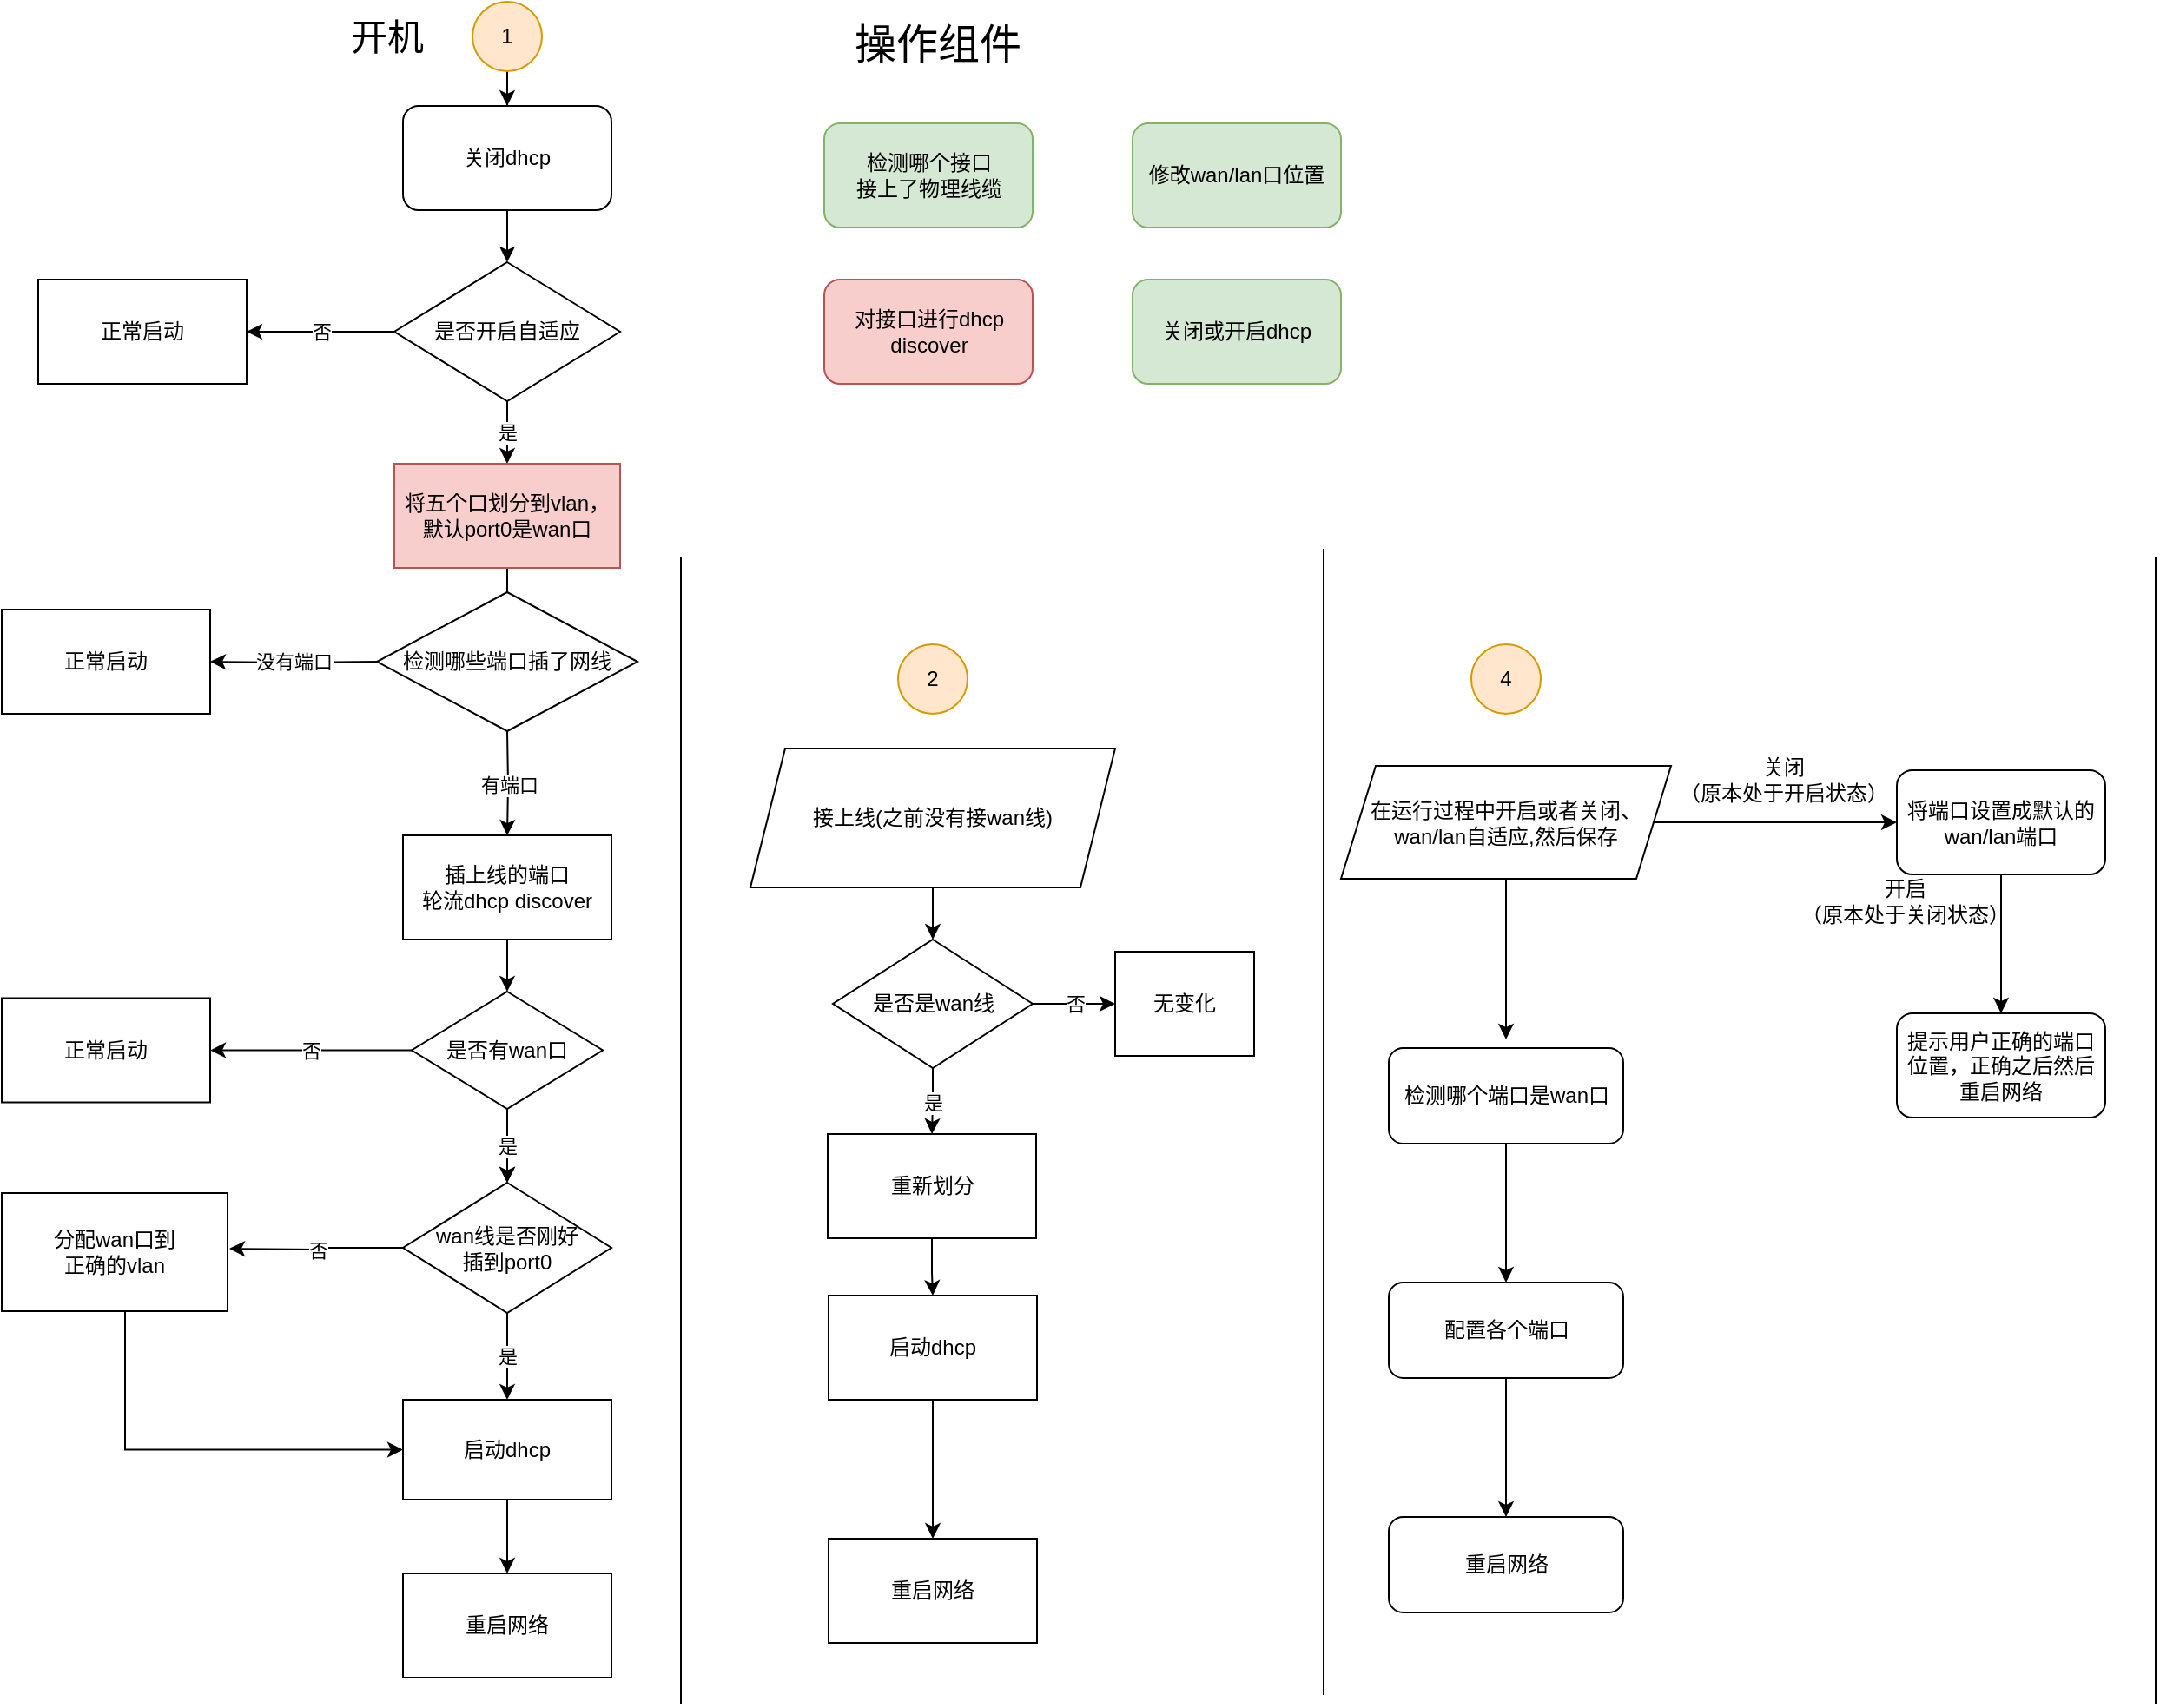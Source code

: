 <mxfile version="14.5.3" type="github">
  <diagram id="fzOOKe-X7RxuKdKewm4T" name="Page-1">
    <mxGraphModel dx="1422" dy="762" grid="1" gridSize="10" guides="1" tooltips="1" connect="1" arrows="1" fold="1" page="1" pageScale="1" pageWidth="827" pageHeight="1169" math="0" shadow="0">
      <root>
        <mxCell id="0" />
        <mxCell id="1" parent="0" />
        <mxCell id="4Y8l2hpSFVfsk3-tke5N-58" value="" style="edgeStyle=orthogonalEdgeStyle;rounded=0;orthogonalLoop=1;jettySize=auto;html=1;" parent="1" source="Tx8io3ER4sLVo9Dx3XCB-16" target="4Y8l2hpSFVfsk3-tke5N-57" edge="1">
          <mxGeometry relative="1" as="geometry" />
        </mxCell>
        <mxCell id="Tx8io3ER4sLVo9Dx3XCB-16" value="接上线(之前没有接wan线)" style="shape=parallelogram;perimeter=parallelogramPerimeter;whiteSpace=wrap;html=1;fixedSize=1;" parent="1" vertex="1">
          <mxGeometry x="451" y="450" width="210" height="80" as="geometry" />
        </mxCell>
        <mxCell id="Tx8io3ER4sLVo9Dx3XCB-25" style="edgeStyle=orthogonalEdgeStyle;rounded=0;orthogonalLoop=1;jettySize=auto;html=1;" parent="1" source="Tx8io3ER4sLVo9Dx3XCB-24" edge="1">
          <mxGeometry relative="1" as="geometry">
            <mxPoint x="886" y="617.5" as="targetPoint" />
          </mxGeometry>
        </mxCell>
        <mxCell id="Tx8io3ER4sLVo9Dx3XCB-31" style="edgeStyle=orthogonalEdgeStyle;rounded=0;orthogonalLoop=1;jettySize=auto;html=1;" parent="1" source="Tx8io3ER4sLVo9Dx3XCB-24" target="Tx8io3ER4sLVo9Dx3XCB-29" edge="1">
          <mxGeometry relative="1" as="geometry" />
        </mxCell>
        <mxCell id="Tx8io3ER4sLVo9Dx3XCB-24" value="在运行过程中开启或者关闭、&lt;br&gt;wan/lan自适应,然后保存" style="shape=parallelogram;perimeter=parallelogramPerimeter;whiteSpace=wrap;html=1;fixedSize=1;" parent="1" vertex="1">
          <mxGeometry x="791" y="460" width="190" height="65" as="geometry" />
        </mxCell>
        <mxCell id="Tx8io3ER4sLVo9Dx3XCB-34" value="" style="edgeStyle=orthogonalEdgeStyle;rounded=0;orthogonalLoop=1;jettySize=auto;html=1;" parent="1" source="Tx8io3ER4sLVo9Dx3XCB-26" target="Tx8io3ER4sLVo9Dx3XCB-33" edge="1">
          <mxGeometry relative="1" as="geometry" />
        </mxCell>
        <mxCell id="Tx8io3ER4sLVo9Dx3XCB-26" value="检测哪个端口是wan口" style="rounded=1;whiteSpace=wrap;html=1;" parent="1" vertex="1">
          <mxGeometry x="818.5" y="622.5" width="135" height="55" as="geometry" />
        </mxCell>
        <mxCell id="Tx8io3ER4sLVo9Dx3XCB-27" value="开启&lt;br&gt;（原本处于关闭状态）" style="text;html=1;strokeColor=none;fillColor=none;align=center;verticalAlign=middle;whiteSpace=wrap;rounded=0;" parent="1" vertex="1">
          <mxGeometry x="1051" y="530" width="130" height="15" as="geometry" />
        </mxCell>
        <mxCell id="Tx8io3ER4sLVo9Dx3XCB-38" value="" style="edgeStyle=orthogonalEdgeStyle;rounded=0;orthogonalLoop=1;jettySize=auto;html=1;" parent="1" source="Tx8io3ER4sLVo9Dx3XCB-29" target="Tx8io3ER4sLVo9Dx3XCB-37" edge="1">
          <mxGeometry relative="1" as="geometry" />
        </mxCell>
        <mxCell id="Tx8io3ER4sLVo9Dx3XCB-29" value="将端口设置成默认的wan/lan端口" style="rounded=1;whiteSpace=wrap;html=1;" parent="1" vertex="1">
          <mxGeometry x="1111" y="462.5" width="120" height="60" as="geometry" />
        </mxCell>
        <mxCell id="Tx8io3ER4sLVo9Dx3XCB-30" value="关闭&lt;br&gt;（原本处于开启状态）" style="text;html=1;strokeColor=none;fillColor=none;align=center;verticalAlign=middle;whiteSpace=wrap;rounded=0;" parent="1" vertex="1">
          <mxGeometry x="981" y="467.5" width="130" as="geometry" />
        </mxCell>
        <mxCell id="Tx8io3ER4sLVo9Dx3XCB-36" value="" style="edgeStyle=orthogonalEdgeStyle;rounded=0;orthogonalLoop=1;jettySize=auto;html=1;" parent="1" source="Tx8io3ER4sLVo9Dx3XCB-33" target="Tx8io3ER4sLVo9Dx3XCB-35" edge="1">
          <mxGeometry relative="1" as="geometry" />
        </mxCell>
        <mxCell id="Tx8io3ER4sLVo9Dx3XCB-33" value="配置各个端口" style="rounded=1;whiteSpace=wrap;html=1;" parent="1" vertex="1">
          <mxGeometry x="818.5" y="757.5" width="135" height="55" as="geometry" />
        </mxCell>
        <mxCell id="Tx8io3ER4sLVo9Dx3XCB-35" value="重启网络" style="rounded=1;whiteSpace=wrap;html=1;" parent="1" vertex="1">
          <mxGeometry x="818.5" y="892.5" width="135" height="55" as="geometry" />
        </mxCell>
        <mxCell id="Tx8io3ER4sLVo9Dx3XCB-37" value="提示用户正确的端口位置，正确之后然后重启网络" style="rounded=1;whiteSpace=wrap;html=1;" parent="1" vertex="1">
          <mxGeometry x="1111" y="602.5" width="120" height="60" as="geometry" />
        </mxCell>
        <mxCell id="4Y8l2hpSFVfsk3-tke5N-11" value="" style="edgeStyle=orthogonalEdgeStyle;rounded=0;orthogonalLoop=1;jettySize=auto;html=1;" parent="1" source="Tx8io3ER4sLVo9Dx3XCB-44" target="4Y8l2hpSFVfsk3-tke5N-9" edge="1">
          <mxGeometry relative="1" as="geometry" />
        </mxCell>
        <mxCell id="Tx8io3ER4sLVo9Dx3XCB-44" value="1" style="ellipse;whiteSpace=wrap;html=1;aspect=fixed;fillColor=#ffe6cc;strokeColor=#d79b00;" parent="1" vertex="1">
          <mxGeometry x="291" y="20" width="40" height="40" as="geometry" />
        </mxCell>
        <mxCell id="Tx8io3ER4sLVo9Dx3XCB-45" value="2" style="ellipse;whiteSpace=wrap;html=1;aspect=fixed;fillColor=#ffe6cc;strokeColor=#d79b00;" parent="1" vertex="1">
          <mxGeometry x="536" y="390" width="40" height="40" as="geometry" />
        </mxCell>
        <mxCell id="Tx8io3ER4sLVo9Dx3XCB-46" value="4" style="ellipse;whiteSpace=wrap;html=1;aspect=fixed;fillColor=#ffe6cc;strokeColor=#d79b00;" parent="1" vertex="1">
          <mxGeometry x="866" y="390" width="40" height="40" as="geometry" />
        </mxCell>
        <mxCell id="Tx8io3ER4sLVo9Dx3XCB-48" value="" style="endArrow=none;html=1;" parent="1" edge="1">
          <mxGeometry width="50" height="50" relative="1" as="geometry">
            <mxPoint x="411" y="1000" as="sourcePoint" />
            <mxPoint x="411" y="340" as="targetPoint" />
          </mxGeometry>
        </mxCell>
        <mxCell id="Tx8io3ER4sLVo9Dx3XCB-49" value="" style="endArrow=none;html=1;" parent="1" edge="1">
          <mxGeometry width="50" height="50" relative="1" as="geometry">
            <mxPoint x="781" y="995" as="sourcePoint" />
            <mxPoint x="781" y="335" as="targetPoint" />
          </mxGeometry>
        </mxCell>
        <mxCell id="Tx8io3ER4sLVo9Dx3XCB-50" value="" style="endArrow=none;html=1;" parent="1" edge="1">
          <mxGeometry width="50" height="50" relative="1" as="geometry">
            <mxPoint x="1260" y="1000" as="sourcePoint" />
            <mxPoint x="1260" y="340" as="targetPoint" />
          </mxGeometry>
        </mxCell>
        <mxCell id="Tx8io3ER4sLVo9Dx3XCB-51" value="操作组件" style="text;html=1;strokeColor=none;fillColor=none;align=center;verticalAlign=middle;whiteSpace=wrap;rounded=0;strokeWidth=1;fontSize=24;" parent="1" vertex="1">
          <mxGeometry x="418.5" y="20" width="280" height="50" as="geometry" />
        </mxCell>
        <mxCell id="4Y8l2hpSFVfsk3-tke5N-1" value="检测哪个接口&lt;br&gt;接上了物理线缆" style="rounded=1;whiteSpace=wrap;html=1;fillColor=#d5e8d4;strokeColor=#82b366;" parent="1" vertex="1">
          <mxGeometry x="493.5" y="90" width="120" height="60" as="geometry" />
        </mxCell>
        <mxCell id="4Y8l2hpSFVfsk3-tke5N-2" value="对接口进行dhcp discover" style="rounded=1;whiteSpace=wrap;html=1;fillColor=#f8cecc;strokeColor=#b85450;" parent="1" vertex="1">
          <mxGeometry x="493.5" y="180" width="120" height="60" as="geometry" />
        </mxCell>
        <mxCell id="4Y8l2hpSFVfsk3-tke5N-3" value="修改wan/lan口位置" style="whiteSpace=wrap;html=1;rounded=1;fillColor=#d5e8d4;strokeColor=#82b366;" parent="1" vertex="1">
          <mxGeometry x="671" y="90" width="120" height="60" as="geometry" />
        </mxCell>
        <mxCell id="4Y8l2hpSFVfsk3-tke5N-5" value="关闭或开启dhcp" style="rounded=1;whiteSpace=wrap;html=1;fillColor=#d5e8d4;strokeColor=#82b366;" parent="1" vertex="1">
          <mxGeometry x="671" y="180" width="120" height="60" as="geometry" />
        </mxCell>
        <mxCell id="4Y8l2hpSFVfsk3-tke5N-13" value="" style="edgeStyle=orthogonalEdgeStyle;rounded=0;orthogonalLoop=1;jettySize=auto;html=1;" parent="1" source="4Y8l2hpSFVfsk3-tke5N-9" target="4Y8l2hpSFVfsk3-tke5N-12" edge="1">
          <mxGeometry relative="1" as="geometry" />
        </mxCell>
        <mxCell id="4Y8l2hpSFVfsk3-tke5N-9" value="关闭dhcp" style="rounded=1;whiteSpace=wrap;html=1;" parent="1" vertex="1">
          <mxGeometry x="251" y="80" width="120" height="60" as="geometry" />
        </mxCell>
        <mxCell id="4Y8l2hpSFVfsk3-tke5N-15" value="否" style="edgeStyle=orthogonalEdgeStyle;rounded=0;orthogonalLoop=1;jettySize=auto;html=1;" parent="1" source="4Y8l2hpSFVfsk3-tke5N-12" target="4Y8l2hpSFVfsk3-tke5N-14" edge="1">
          <mxGeometry relative="1" as="geometry" />
        </mxCell>
        <mxCell id="4Y8l2hpSFVfsk3-tke5N-17" value="是" style="edgeStyle=orthogonalEdgeStyle;rounded=0;orthogonalLoop=1;jettySize=auto;html=1;" parent="1" source="4Y8l2hpSFVfsk3-tke5N-12" target="4Y8l2hpSFVfsk3-tke5N-16" edge="1">
          <mxGeometry relative="1" as="geometry" />
        </mxCell>
        <mxCell id="4Y8l2hpSFVfsk3-tke5N-12" value="是否开启自适应" style="rhombus;whiteSpace=wrap;html=1;" parent="1" vertex="1">
          <mxGeometry x="246" y="170" width="130" height="80" as="geometry" />
        </mxCell>
        <mxCell id="4Y8l2hpSFVfsk3-tke5N-14" value="正常启动" style="whiteSpace=wrap;html=1;" parent="1" vertex="1">
          <mxGeometry x="41" y="180" width="120" height="60" as="geometry" />
        </mxCell>
        <mxCell id="4Y8l2hpSFVfsk3-tke5N-26" value="" style="edgeStyle=orthogonalEdgeStyle;rounded=0;orthogonalLoop=1;jettySize=auto;html=1;" parent="1" source="4Y8l2hpSFVfsk3-tke5N-16" edge="1">
          <mxGeometry relative="1" as="geometry">
            <mxPoint x="311" y="360" as="targetPoint" />
          </mxGeometry>
        </mxCell>
        <mxCell id="4Y8l2hpSFVfsk3-tke5N-16" value="将五个口划分到vlan，默认port0是wan口" style="whiteSpace=wrap;html=1;fillColor=#f8cecc;strokeColor=#b85450;" parent="1" vertex="1">
          <mxGeometry x="246" y="286" width="130" height="60" as="geometry" />
        </mxCell>
        <mxCell id="4Y8l2hpSFVfsk3-tke5N-33" value="没有端口" style="edgeStyle=orthogonalEdgeStyle;rounded=0;orthogonalLoop=1;jettySize=auto;html=1;" parent="1" target="4Y8l2hpSFVfsk3-tke5N-29" edge="1">
          <mxGeometry relative="1" as="geometry">
            <mxPoint x="236" y="400" as="sourcePoint" />
          </mxGeometry>
        </mxCell>
        <mxCell id="4Y8l2hpSFVfsk3-tke5N-36" value="有端口" style="edgeStyle=orthogonalEdgeStyle;rounded=0;orthogonalLoop=1;jettySize=auto;html=1;" parent="1" target="4Y8l2hpSFVfsk3-tke5N-35" edge="1">
          <mxGeometry relative="1" as="geometry">
            <mxPoint x="311" y="440" as="sourcePoint" />
          </mxGeometry>
        </mxCell>
        <mxCell id="4Y8l2hpSFVfsk3-tke5N-28" value="检测哪些端口插了网线" style="rhombus;whiteSpace=wrap;html=1;" parent="1" vertex="1">
          <mxGeometry x="236" y="360" width="150" height="80" as="geometry" />
        </mxCell>
        <mxCell id="4Y8l2hpSFVfsk3-tke5N-29" value="正常启动" style="whiteSpace=wrap;html=1;" parent="1" vertex="1">
          <mxGeometry x="20" y="370" width="120" height="60" as="geometry" />
        </mxCell>
        <mxCell id="4Y8l2hpSFVfsk3-tke5N-53" value="" style="edgeStyle=orthogonalEdgeStyle;rounded=0;orthogonalLoop=1;jettySize=auto;html=1;" parent="1" source="4Y8l2hpSFVfsk3-tke5N-35" target="4Y8l2hpSFVfsk3-tke5N-51" edge="1">
          <mxGeometry relative="1" as="geometry" />
        </mxCell>
        <mxCell id="4Y8l2hpSFVfsk3-tke5N-35" value="插上线的端口&lt;br&gt;轮流dhcp discover" style="rounded=0;whiteSpace=wrap;html=1;" parent="1" vertex="1">
          <mxGeometry x="251" y="500" width="120" height="60" as="geometry" />
        </mxCell>
        <mxCell id="4Y8l2hpSFVfsk3-tke5N-40" value="是" style="edgeStyle=orthogonalEdgeStyle;rounded=0;orthogonalLoop=1;jettySize=auto;html=1;" parent="1" source="4Y8l2hpSFVfsk3-tke5N-37" target="4Y8l2hpSFVfsk3-tke5N-39" edge="1">
          <mxGeometry relative="1" as="geometry" />
        </mxCell>
        <mxCell id="4Y8l2hpSFVfsk3-tke5N-42" value="否" style="edgeStyle=orthogonalEdgeStyle;rounded=0;orthogonalLoop=1;jettySize=auto;html=1;" parent="1" source="4Y8l2hpSFVfsk3-tke5N-37" edge="1">
          <mxGeometry relative="1" as="geometry">
            <mxPoint x="151" y="738" as="targetPoint" />
          </mxGeometry>
        </mxCell>
        <mxCell id="4Y8l2hpSFVfsk3-tke5N-37" value="wan线是否刚好&lt;br&gt;插到port0" style="rhombus;whiteSpace=wrap;html=1;rounded=0;" parent="1" vertex="1">
          <mxGeometry x="251" y="700" width="120" height="75" as="geometry" />
        </mxCell>
        <mxCell id="4Y8l2hpSFVfsk3-tke5N-45" value="" style="edgeStyle=orthogonalEdgeStyle;rounded=0;orthogonalLoop=1;jettySize=auto;html=1;" parent="1" source="4Y8l2hpSFVfsk3-tke5N-39" target="4Y8l2hpSFVfsk3-tke5N-44" edge="1">
          <mxGeometry relative="1" as="geometry" />
        </mxCell>
        <mxCell id="4Y8l2hpSFVfsk3-tke5N-39" value="启动dhcp" style="whiteSpace=wrap;html=1;rounded=0;" parent="1" vertex="1">
          <mxGeometry x="251" y="825" width="120" height="57.5" as="geometry" />
        </mxCell>
        <mxCell id="4Y8l2hpSFVfsk3-tke5N-44" value="重启网络" style="whiteSpace=wrap;html=1;rounded=0;" parent="1" vertex="1">
          <mxGeometry x="251" y="925" width="120" height="60" as="geometry" />
        </mxCell>
        <mxCell id="4Y8l2hpSFVfsk3-tke5N-50" style="edgeStyle=orthogonalEdgeStyle;rounded=0;orthogonalLoop=1;jettySize=auto;html=1;entryX=0;entryY=0.5;entryDx=0;entryDy=0;" parent="1" source="4Y8l2hpSFVfsk3-tke5N-46" target="4Y8l2hpSFVfsk3-tke5N-39" edge="1">
          <mxGeometry relative="1" as="geometry">
            <Array as="points">
              <mxPoint x="91" y="854" />
            </Array>
          </mxGeometry>
        </mxCell>
        <mxCell id="4Y8l2hpSFVfsk3-tke5N-46" value="分配wan口到&lt;br&gt;正确的vlan" style="rounded=0;whiteSpace=wrap;html=1;" parent="1" vertex="1">
          <mxGeometry x="20" y="706" width="130" height="68" as="geometry" />
        </mxCell>
        <mxCell id="4Y8l2hpSFVfsk3-tke5N-52" value="" style="edgeStyle=orthogonalEdgeStyle;rounded=0;orthogonalLoop=1;jettySize=auto;html=1;" parent="1" source="4Y8l2hpSFVfsk3-tke5N-51" target="4Y8l2hpSFVfsk3-tke5N-37" edge="1">
          <mxGeometry relative="1" as="geometry" />
        </mxCell>
        <mxCell id="4Y8l2hpSFVfsk3-tke5N-54" value="是" style="edgeStyle=orthogonalEdgeStyle;rounded=0;orthogonalLoop=1;jettySize=auto;html=1;" parent="1" source="4Y8l2hpSFVfsk3-tke5N-51" target="4Y8l2hpSFVfsk3-tke5N-37" edge="1">
          <mxGeometry relative="1" as="geometry" />
        </mxCell>
        <mxCell id="4Y8l2hpSFVfsk3-tke5N-56" value="否" style="edgeStyle=orthogonalEdgeStyle;rounded=0;orthogonalLoop=1;jettySize=auto;html=1;" parent="1" source="4Y8l2hpSFVfsk3-tke5N-51" target="4Y8l2hpSFVfsk3-tke5N-55" edge="1">
          <mxGeometry relative="1" as="geometry" />
        </mxCell>
        <mxCell id="4Y8l2hpSFVfsk3-tke5N-51" value="是否有wan口" style="rhombus;whiteSpace=wrap;html=1;" parent="1" vertex="1">
          <mxGeometry x="256" y="590" width="110" height="67.5" as="geometry" />
        </mxCell>
        <mxCell id="4Y8l2hpSFVfsk3-tke5N-55" value="正常启动" style="whiteSpace=wrap;html=1;" parent="1" vertex="1">
          <mxGeometry x="20" y="593.75" width="120" height="60" as="geometry" />
        </mxCell>
        <mxCell id="4Y8l2hpSFVfsk3-tke5N-62" value="是" style="edgeStyle=orthogonalEdgeStyle;rounded=0;orthogonalLoop=1;jettySize=auto;html=1;" parent="1" source="4Y8l2hpSFVfsk3-tke5N-57" target="4Y8l2hpSFVfsk3-tke5N-61" edge="1">
          <mxGeometry relative="1" as="geometry" />
        </mxCell>
        <mxCell id="4Y8l2hpSFVfsk3-tke5N-71" value="否" style="edgeStyle=orthogonalEdgeStyle;rounded=0;orthogonalLoop=1;jettySize=auto;html=1;" parent="1" source="4Y8l2hpSFVfsk3-tke5N-57" target="4Y8l2hpSFVfsk3-tke5N-70" edge="1">
          <mxGeometry relative="1" as="geometry" />
        </mxCell>
        <mxCell id="4Y8l2hpSFVfsk3-tke5N-57" value="是否是wan线" style="rhombus;whiteSpace=wrap;html=1;" parent="1" vertex="1">
          <mxGeometry x="498.5" y="560" width="115" height="74" as="geometry" />
        </mxCell>
        <mxCell id="4Y8l2hpSFVfsk3-tke5N-65" value="" style="edgeStyle=orthogonalEdgeStyle;rounded=0;orthogonalLoop=1;jettySize=auto;html=1;" parent="1" source="4Y8l2hpSFVfsk3-tke5N-61" target="4Y8l2hpSFVfsk3-tke5N-63" edge="1">
          <mxGeometry relative="1" as="geometry" />
        </mxCell>
        <mxCell id="4Y8l2hpSFVfsk3-tke5N-61" value="重新划分" style="rounded=0;whiteSpace=wrap;html=1;" parent="1" vertex="1">
          <mxGeometry x="495.5" y="672" width="120" height="60" as="geometry" />
        </mxCell>
        <mxCell id="4Y8l2hpSFVfsk3-tke5N-79" value="" style="edgeStyle=orthogonalEdgeStyle;rounded=0;orthogonalLoop=1;jettySize=auto;html=1;" parent="1" source="4Y8l2hpSFVfsk3-tke5N-63" target="4Y8l2hpSFVfsk3-tke5N-78" edge="1">
          <mxGeometry relative="1" as="geometry" />
        </mxCell>
        <mxCell id="4Y8l2hpSFVfsk3-tke5N-63" value="启动dhcp" style="rounded=0;whiteSpace=wrap;html=1;" parent="1" vertex="1">
          <mxGeometry x="496" y="765" width="120" height="60" as="geometry" />
        </mxCell>
        <mxCell id="4Y8l2hpSFVfsk3-tke5N-70" value="无变化" style="whiteSpace=wrap;html=1;" parent="1" vertex="1">
          <mxGeometry x="661" y="567" width="80" height="60" as="geometry" />
        </mxCell>
        <mxCell id="4Y8l2hpSFVfsk3-tke5N-78" value="重启网络" style="rounded=0;whiteSpace=wrap;html=1;" parent="1" vertex="1">
          <mxGeometry x="496" y="905" width="120" height="60" as="geometry" />
        </mxCell>
        <mxCell id="4Y8l2hpSFVfsk3-tke5N-80" value="&lt;font style=&quot;font-size: 21px&quot;&gt;开机&lt;/font&gt;" style="text;html=1;strokeColor=none;fillColor=none;align=center;verticalAlign=middle;whiteSpace=wrap;rounded=0;" parent="1" vertex="1">
          <mxGeometry x="200" y="30" width="84" height="20" as="geometry" />
        </mxCell>
      </root>
    </mxGraphModel>
  </diagram>
</mxfile>

